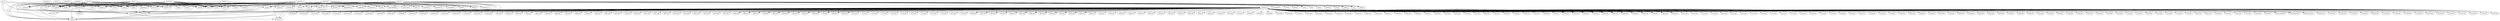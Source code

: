 digraph "source tree" {
"backend.c" -> "config.h" [len=5]
"backend.c" -> "stdio.h" [len=5]
"backend.c" -> "ctype.h" [len=5]
"backend.c" -> "errno.h" [len=5]
"backend.c" -> "types.h" [len=5]
"backend.c" -> "stat.h" [len=5]
"backend.c" -> "math.h" [len=5]
"backend.c" -> "stdlib.h" [len=5]
"backend.c" -> "string.h" [len=5]
"backend.c" -> "string.h" [len=5]
"backend.c" -> "strings.h" [len=5]
"backend.c" -> "fcntl.h" [len=5]
"backend.c" -> "fcntl.h" [len=5]
"backend.c" -> "time.h" [len=5]
"backend.c" -> "time.h" [len=5]
"backend.c" -> "time.h" [len=5]
"backend.c" -> "time.h" [len=5]
"backend.c" -> "unistd.h" [len=5]
"backend.c" -> "common.h" [len=5]
"backend.c" -> "frontend.h" [len=5]
"backend.c" -> "backend.h" [len=5]
"backend.c" -> "parser.h" [len=5]
"backend.c" -> "moves.h" [len=5]
"backend.c" -> "zippy.h" [len=5]
"backend.c" -> "backendz.h" [len=5]
"backend.c" -> "timeb.h" [len=5]
"childio.c" -> "config.h" [len=5]
"childio.c" -> "signal.h" [len=5]
"childio.c" -> "unistd.h" [len=5]
"childio.c" -> "common.h" [len=5]
"childio.c" -> "frontend.h" [len=5]
"childio.c" -> "errno.h" [len=5]
"childio.c" -> "stat.h" [len=5]
"childio.c" -> "ioctl.h" [len=5]
"childio.c" -> "stropts.h" [len=5]
"childio.c" -> "fcntl.h" [len=5]
"childio.c" -> "fcntl.h" [len=5]
"gamelist.c" -> "config.h" [len=5]
"gamelist.c" -> "stdio.h" [len=5]
"gamelist.c" -> "errno.h" [len=5]
"gamelist.c" -> "stdlib.h" [len=5]
"gamelist.c" -> "string.h" [len=5]
"gamelist.c" -> "string.h" [len=5]
"gamelist.c" -> "strings.h" [len=5]
"gamelist.c" -> "common.h" [len=5]
"gamelist.c" -> "frontend.h" [len=5]
"gamelist.c" -> "backend.h" [len=5]
"gamelist.c" -> "parser.h" [len=5]
"lists.c" -> "config.h" [len=5]
"lists.c" -> "stdio.h" [len=5]
"lists.c" -> "stdlib.h" [len=5]
"lists.c" -> "common.h" [len=5]
"lists.c" -> "lists.h" [len=5]
"moves.c" -> "config.h" [len=5]
"moves.c" -> "stdio.h" [len=5]
"moves.c" -> "string.h" [len=5]
"moves.c" -> "strings.h" [len=5]
"moves.c" -> "common.h" [len=5]
"moves.c" -> "backend.h" [len=5]
"moves.c" -> "moves.h" [len=5]
"moves.c" -> "parser.h" [len=5]
"pgntags.c" -> "config.h" [len=5]
"pgntags.c" -> "stdio.h" [len=5]
"pgntags.c" -> "errno.h" [len=5]
"pgntags.c" -> "ctype.h" [len=5]
"pgntags.c" -> "stdlib.h" [len=5]
"pgntags.c" -> "string.h" [len=5]
"pgntags.c" -> "string.h" [len=5]
"pgntags.c" -> "strings.h" [len=5]
"pgntags.c" -> "common.h" [len=5]
"pgntags.c" -> "frontend.h" [len=5]
"pgntags.c" -> "backend.h" [len=5]
"pgntags.c" -> "parser.h" [len=5]
"xboard.c" -> "config.h" [len=5]
"xboard.c" -> "stdio.h" [len=5]
"xboard.c" -> "ctype.h" [len=5]
"xboard.c" -> "signal.h" [len=5]
"xboard.c" -> "errno.h" [len=5]
"xboard.c" -> "types.h" [len=5]
"xboard.c" -> "stat.h" [len=5]
"xboard.c" -> "pwd.h" [len=5]
"xboard.c" -> "socket.h" [len=5]
"xboard.c" -> "in.h" [len=5]
"xboard.c" -> "netdb.h" [len=5]
"xboard.c" -> "socket.h" [len=5]
"xboard.c" -> "in.h" [len=5]
"xboard.c" -> "netdb.h" [len=5]
"xboard.c" -> "stdlib.h" [len=5]
"xboard.c" -> "string.h" [len=5]
"xboard.c" -> "string.h" [len=5]
"xboard.c" -> "strings.h" [len=5]
"xboard.c" -> "fcntl.h" [len=5]
"xboard.c" -> "fcntl.h" [len=5]
"xboard.c" -> "systeminfo.h" [len=5]
"xboard.c" -> "time.h" [len=5]
"xboard.c" -> "time.h" [len=5]
"xboard.c" -> "time.h" [len=5]
"xboard.c" -> "time.h" [len=5]
"xboard.c" -> "unistd.h" [len=5]
"xboard.c" -> "wait.h" [len=5]
"xboard.c" -> "dirent.h" [len=5]
"xboard.c" -> "ndir.h" [len=5]
"xboard.c" -> "dir.h" [len=5]
"xboard.c" -> "ndir.h" [len=5]
"xboard.c" -> "Intrinsic.h" [len=5]
"xboard.c" -> "StringDefs.h" [len=5]
"xboard.c" -> "Shell.h" [len=5]
"xboard.c" -> "Dialog.h" [len=5]
"xboard.c" -> "Form.h" [len=5]
"xboard.c" -> "List.h" [len=5]
"xboard.c" -> "Label.h" [len=5]
"xboard.c" -> "SimpleMenu.h" [len=5]
"xboard.c" -> "SmeBSB.h" [len=5]
"xboard.c" -> "SmeLine.h" [len=5]
"xboard.c" -> "Box.h" [len=5]
"xboard.c" -> "MenuButton.h" [len=5]
"xboard.c" -> "cursorfont.h" [len=5]
"xboard.c" -> "Text.h" [len=5]
"xboard.c" -> "AsciiText.h" [len=5]
"xboard.c" -> "xpm.h" [len=5]
"xboard.c" -> "common.h" [len=5]
"xboard.c" -> "frontend.h" [len=5]
"xboard.c" -> "backend.h" [len=5]
"xboard.c" -> "moves.h" [len=5]
"xboard.c" -> "xboard.h" [len=5]
"xboard.c" -> "childio.h" [len=5]
"xboard.c" -> "bitmaps.h" [len=5]
"xboard.c" -> "xgamelist.h" [len=5]
"xboard.c" -> "xedittags.h" [len=5]
"xedittags.c" -> "config.h" [len=5]
"xedittags.c" -> "stdio.h" [len=5]
"xedittags.c" -> "ctype.h" [len=5]
"xedittags.c" -> "errno.h" [len=5]
"xedittags.c" -> "types.h" [len=5]
"xedittags.c" -> "stdlib.h" [len=5]
"xedittags.c" -> "string.h" [len=5]
"xedittags.c" -> "string.h" [len=5]
"xedittags.c" -> "strings.h" [len=5]
"xedittags.c" -> "unistd.h" [len=5]
"xedittags.c" -> "Intrinsic.h" [len=5]
"xedittags.c" -> "StringDefs.h" [len=5]
"xedittags.c" -> "Shell.h" [len=5]
"xedittags.c" -> "Dialog.h" [len=5]
"xedittags.c" -> "Form.h" [len=5]
"xedittags.c" -> "List.h" [len=5]
"xedittags.c" -> "Label.h" [len=5]
"xedittags.c" -> "SimpleMenu.h" [len=5]
"xedittags.c" -> "SmeBSB.h" [len=5]
"xedittags.c" -> "SmeLine.h" [len=5]
"xedittags.c" -> "Box.h" [len=5]
"xedittags.c" -> "MenuButton.h" [len=5]
"xedittags.c" -> "cursorfont.h" [len=5]
"xedittags.c" -> "Text.h" [len=5]
"xedittags.c" -> "AsciiText.h" [len=5]
"xedittags.c" -> "Viewport.h" [len=5]
"xedittags.c" -> "common.h" [len=5]
"xedittags.c" -> "frontend.h" [len=5]
"xedittags.c" -> "backend.h" [len=5]
"xedittags.c" -> "xboard.h" [len=5]
"xedittags.c" -> "xedittags.h" [len=5]
"xgamelist.c" -> "config.h" [len=5]
"xgamelist.c" -> "stdio.h" [len=5]
"xgamelist.c" -> "ctype.h" [len=5]
"xgamelist.c" -> "errno.h" [len=5]
"xgamelist.c" -> "types.h" [len=5]
"xgamelist.c" -> "stdlib.h" [len=5]
"xgamelist.c" -> "string.h" [len=5]
"xgamelist.c" -> "string.h" [len=5]
"xgamelist.c" -> "strings.h" [len=5]
"xgamelist.c" -> "unistd.h" [len=5]
"xgamelist.c" -> "Intrinsic.h" [len=5]
"xgamelist.c" -> "StringDefs.h" [len=5]
"xgamelist.c" -> "Shell.h" [len=5]
"xgamelist.c" -> "Dialog.h" [len=5]
"xgamelist.c" -> "Form.h" [len=5]
"xgamelist.c" -> "List.h" [len=5]
"xgamelist.c" -> "Label.h" [len=5]
"xgamelist.c" -> "SimpleMenu.h" [len=5]
"xgamelist.c" -> "SmeBSB.h" [len=5]
"xgamelist.c" -> "SmeLine.h" [len=5]
"xgamelist.c" -> "Box.h" [len=5]
"xgamelist.c" -> "MenuButton.h" [len=5]
"xgamelist.c" -> "cursorfont.h" [len=5]
"xgamelist.c" -> "Text.h" [len=5]
"xgamelist.c" -> "AsciiText.h" [len=5]
"xgamelist.c" -> "Viewport.h" [len=5]
"xgamelist.c" -> "common.h" [len=5]
"xgamelist.c" -> "frontend.h" [len=5]
"xgamelist.c" -> "backend.h" [len=5]
"xgamelist.c" -> "xboard.h" [len=5]
"xgamelist.c" -> "xgamelist.h" [len=5]
"zic2xpm.c" -> "config.h" [len=5]
"zic2xpm.c" -> "stdio.h" [len=5]
"zic2xpm.c" -> "stdlib.h" [len=5]
"zippy.c" -> "config.h" [len=5]
"zippy.c" -> "stdio.h" [len=5]
"zippy.c" -> "errno.h" [len=5]
"zippy.c" -> "types.h" [len=5]
"zippy.c" -> "stat.h" [len=5]
"zippy.c" -> "ctype.h" [len=5]
"zippy.c" -> "stdlib.h" [len=5]
"zippy.c" -> "string.h" [len=5]
"zippy.c" -> "string.h" [len=5]
"zippy.c" -> "strings.h" [len=5]
"zippy.c" -> "time.h" [len=5]
"zippy.c" -> "time.h" [len=5]
"zippy.c" -> "time.h" [len=5]
"zippy.c" -> "time.h" [len=5]
"zippy.c" -> "unistd.h" [len=5]
"zippy.c" -> "common.h" [len=5]
"zippy.c" -> "zippy.h" [len=5]
"zippy.c" -> "frontend.h" [len=5]
"zippy.c" -> "backend.h" [len=5]
"zippy.c" -> "backendz.h" [len=5]
"zippy.c" -> "trivia.c" [len=5]
"parser.c" -> "stdio.h" [len=5]
"parser.c" -> "stdlib.h" [len=5]
"parser.c" -> "unistd.h" [len=5]
"parser.c" -> "io.h" [len=5]
"parser.c" -> "stdlib.h" [len=5]
"parser.c" -> "config.h" [len=5]
"parser.c" -> "ctype.h" [len=5]
"parser.c" -> "stdlib.h" [len=5]
"parser.c" -> "string.h" [len=5]
"parser.c" -> "string.h" [len=5]
"parser.c" -> "strings.h" [len=5]
"parser.c" -> "unistd.h" [len=5]
"parser.c" -> "errno.h" [len=5]
"parser.c" -> "fcntl.h" [len=5]
"parser.c" -> "common.h" [len=5]
"parser.c" -> "backend.h" [len=5]
"parser.c" -> "frontend.h" [len=5]
"parser.c" -> "parser.h" [len=5]
"parser.c" -> "moves.h" [len=5]
"parser.c" -> "stdlib.h" [len=5]
"backend.h" -> "lists.h" [len=5]
"backend.h" -> "frontend.h" [len=5]
"backend.h" -> "utility.h" [len=5]
"backendz.h" -> "common.h" [len=5]
"backendz.h" -> "frontend.h" [len=5]
"bitmaps.h" -> "p129s.bm" [len=5]
"bitmaps.h" -> "n129s.bm" [len=5]
"bitmaps.h" -> "b129s.bm" [len=5]
"bitmaps.h" -> "r129s.bm" [len=5]
"bitmaps.h" -> "q129s.bm" [len=5]
"bitmaps.h" -> "k129s.bm" [len=5]
"bitmaps.h" -> "p129o.bm" [len=5]
"bitmaps.h" -> "n129o.bm" [len=5]
"bitmaps.h" -> "b129o.bm" [len=5]
"bitmaps.h" -> "r129o.bm" [len=5]
"bitmaps.h" -> "q129o.bm" [len=5]
"bitmaps.h" -> "k129o.bm" [len=5]
"bitmaps.h" -> "p116s.bm" [len=5]
"bitmaps.h" -> "n116s.bm" [len=5]
"bitmaps.h" -> "b116s.bm" [len=5]
"bitmaps.h" -> "r116s.bm" [len=5]
"bitmaps.h" -> "q116s.bm" [len=5]
"bitmaps.h" -> "k116s.bm" [len=5]
"bitmaps.h" -> "p116o.bm" [len=5]
"bitmaps.h" -> "n116o.bm" [len=5]
"bitmaps.h" -> "b116o.bm" [len=5]
"bitmaps.h" -> "r116o.bm" [len=5]
"bitmaps.h" -> "q116o.bm" [len=5]
"bitmaps.h" -> "k116o.bm" [len=5]
"bitmaps.h" -> "p108s.bm" [len=5]
"bitmaps.h" -> "n108s.bm" [len=5]
"bitmaps.h" -> "b108s.bm" [len=5]
"bitmaps.h" -> "r108s.bm" [len=5]
"bitmaps.h" -> "q108s.bm" [len=5]
"bitmaps.h" -> "k108s.bm" [len=5]
"bitmaps.h" -> "p108o.bm" [len=5]
"bitmaps.h" -> "n108o.bm" [len=5]
"bitmaps.h" -> "b108o.bm" [len=5]
"bitmaps.h" -> "r108o.bm" [len=5]
"bitmaps.h" -> "q108o.bm" [len=5]
"bitmaps.h" -> "k108o.bm" [len=5]
"bitmaps.h" -> "p95s.bm" [len=5]
"bitmaps.h" -> "n95s.bm" [len=5]
"bitmaps.h" -> "b95s.bm" [len=5]
"bitmaps.h" -> "r95s.bm" [len=5]
"bitmaps.h" -> "q95s.bm" [len=5]
"bitmaps.h" -> "k95s.bm" [len=5]
"bitmaps.h" -> "p95o.bm" [len=5]
"bitmaps.h" -> "n95o.bm" [len=5]
"bitmaps.h" -> "b95o.bm" [len=5]
"bitmaps.h" -> "r95o.bm" [len=5]
"bitmaps.h" -> "q95o.bm" [len=5]
"bitmaps.h" -> "k95o.bm" [len=5]
"bitmaps.h" -> "p87s.bm" [len=5]
"bitmaps.h" -> "n87s.bm" [len=5]
"bitmaps.h" -> "b87s.bm" [len=5]
"bitmaps.h" -> "r87s.bm" [len=5]
"bitmaps.h" -> "q87s.bm" [len=5]
"bitmaps.h" -> "k87s.bm" [len=5]
"bitmaps.h" -> "p87o.bm" [len=5]
"bitmaps.h" -> "n87o.bm" [len=5]
"bitmaps.h" -> "b87o.bm" [len=5]
"bitmaps.h" -> "r87o.bm" [len=5]
"bitmaps.h" -> "q87o.bm" [len=5]
"bitmaps.h" -> "k87o.bm" [len=5]
"bitmaps.h" -> "p80s.bm" [len=5]
"bitmaps.h" -> "n80s.bm" [len=5]
"bitmaps.h" -> "b80s.bm" [len=5]
"bitmaps.h" -> "r80s.bm" [len=5]
"bitmaps.h" -> "q80s.bm" [len=5]
"bitmaps.h" -> "k80s.bm" [len=5]
"bitmaps.h" -> "p80o.bm" [len=5]
"bitmaps.h" -> "n80o.bm" [len=5]
"bitmaps.h" -> "b80o.bm" [len=5]
"bitmaps.h" -> "r80o.bm" [len=5]
"bitmaps.h" -> "q80o.bm" [len=5]
"bitmaps.h" -> "k80o.bm" [len=5]
"bitmaps.h" -> "p72s.bm" [len=5]
"bitmaps.h" -> "n72s.bm" [len=5]
"bitmaps.h" -> "b72s.bm" [len=5]
"bitmaps.h" -> "r72s.bm" [len=5]
"bitmaps.h" -> "q72s.bm" [len=5]
"bitmaps.h" -> "k72s.bm" [len=5]
"bitmaps.h" -> "p72o.bm" [len=5]
"bitmaps.h" -> "n72o.bm" [len=5]
"bitmaps.h" -> "b72o.bm" [len=5]
"bitmaps.h" -> "r72o.bm" [len=5]
"bitmaps.h" -> "q72o.bm" [len=5]
"bitmaps.h" -> "k72o.bm" [len=5]
"bitmaps.h" -> "p64s.bm" [len=5]
"bitmaps.h" -> "n64s.bm" [len=5]
"bitmaps.h" -> "b64s.bm" [len=5]
"bitmaps.h" -> "r64s.bm" [len=5]
"bitmaps.h" -> "q64s.bm" [len=5]
"bitmaps.h" -> "k64s.bm" [len=5]
"bitmaps.h" -> "p64o.bm" [len=5]
"bitmaps.h" -> "n64o.bm" [len=5]
"bitmaps.h" -> "b64o.bm" [len=5]
"bitmaps.h" -> "r64o.bm" [len=5]
"bitmaps.h" -> "q64o.bm" [len=5]
"bitmaps.h" -> "k64o.bm" [len=5]
"bitmaps.h" -> "p58s.bm" [len=5]
"bitmaps.h" -> "n58s.bm" [len=5]
"bitmaps.h" -> "b58s.bm" [len=5]
"bitmaps.h" -> "r58s.bm" [len=5]
"bitmaps.h" -> "q58s.bm" [len=5]
"bitmaps.h" -> "k58s.bm" [len=5]
"bitmaps.h" -> "p58o.bm" [len=5]
"bitmaps.h" -> "n58o.bm" [len=5]
"bitmaps.h" -> "b58o.bm" [len=5]
"bitmaps.h" -> "r58o.bm" [len=5]
"bitmaps.h" -> "q58o.bm" [len=5]
"bitmaps.h" -> "k58o.bm" [len=5]
"bitmaps.h" -> "p54s.bm" [len=5]
"bitmaps.h" -> "n54s.bm" [len=5]
"bitmaps.h" -> "b54s.bm" [len=5]
"bitmaps.h" -> "r54s.bm" [len=5]
"bitmaps.h" -> "q54s.bm" [len=5]
"bitmaps.h" -> "k54s.bm" [len=5]
"bitmaps.h" -> "p54o.bm" [len=5]
"bitmaps.h" -> "n54o.bm" [len=5]
"bitmaps.h" -> "b54o.bm" [len=5]
"bitmaps.h" -> "r54o.bm" [len=5]
"bitmaps.h" -> "q54o.bm" [len=5]
"bitmaps.h" -> "k54o.bm" [len=5]
"bitmaps.h" -> "p49s.bm" [len=5]
"bitmaps.h" -> "n49s.bm" [len=5]
"bitmaps.h" -> "b49s.bm" [len=5]
"bitmaps.h" -> "r49s.bm" [len=5]
"bitmaps.h" -> "q49s.bm" [len=5]
"bitmaps.h" -> "k49s.bm" [len=5]
"bitmaps.h" -> "p49o.bm" [len=5]
"bitmaps.h" -> "n49o.bm" [len=5]
"bitmaps.h" -> "b49o.bm" [len=5]
"bitmaps.h" -> "r49o.bm" [len=5]
"bitmaps.h" -> "q49o.bm" [len=5]
"bitmaps.h" -> "k49o.bm" [len=5]
"bitmaps.h" -> "p45s.bm" [len=5]
"bitmaps.h" -> "n45s.bm" [len=5]
"bitmaps.h" -> "b45s.bm" [len=5]
"bitmaps.h" -> "r45s.bm" [len=5]
"bitmaps.h" -> "q45s.bm" [len=5]
"bitmaps.h" -> "k45s.bm" [len=5]
"bitmaps.h" -> "p45o.bm" [len=5]
"bitmaps.h" -> "n45o.bm" [len=5]
"bitmaps.h" -> "b45o.bm" [len=5]
"bitmaps.h" -> "r45o.bm" [len=5]
"bitmaps.h" -> "q45o.bm" [len=5]
"bitmaps.h" -> "k45o.bm" [len=5]
"bitmaps.h" -> "p40s.bm" [len=5]
"bitmaps.h" -> "n40s.bm" [len=5]
"bitmaps.h" -> "b40s.bm" [len=5]
"bitmaps.h" -> "r40s.bm" [len=5]
"bitmaps.h" -> "q40s.bm" [len=5]
"bitmaps.h" -> "k40s.bm" [len=5]
"bitmaps.h" -> "p40o.bm" [len=5]
"bitmaps.h" -> "n40o.bm" [len=5]
"bitmaps.h" -> "b40o.bm" [len=5]
"bitmaps.h" -> "r40o.bm" [len=5]
"bitmaps.h" -> "q40o.bm" [len=5]
"bitmaps.h" -> "k40o.bm" [len=5]
"bitmaps.h" -> "p37s.bm" [len=5]
"bitmaps.h" -> "n37s.bm" [len=5]
"bitmaps.h" -> "b37s.bm" [len=5]
"bitmaps.h" -> "r37s.bm" [len=5]
"bitmaps.h" -> "q37s.bm" [len=5]
"bitmaps.h" -> "k37s.bm" [len=5]
"bitmaps.h" -> "p37o.bm" [len=5]
"bitmaps.h" -> "n37o.bm" [len=5]
"bitmaps.h" -> "b37o.bm" [len=5]
"bitmaps.h" -> "r37o.bm" [len=5]
"bitmaps.h" -> "q37o.bm" [len=5]
"bitmaps.h" -> "k37o.bm" [len=5]
"bitmaps.h" -> "p33s.bm" [len=5]
"bitmaps.h" -> "n33s.bm" [len=5]
"bitmaps.h" -> "b33s.bm" [len=5]
"bitmaps.h" -> "r33s.bm" [len=5]
"bitmaps.h" -> "q33s.bm" [len=5]
"bitmaps.h" -> "k33s.bm" [len=5]
"bitmaps.h" -> "p33o.bm" [len=5]
"bitmaps.h" -> "n33o.bm" [len=5]
"bitmaps.h" -> "b33o.bm" [len=5]
"bitmaps.h" -> "r33o.bm" [len=5]
"bitmaps.h" -> "q33o.bm" [len=5]
"bitmaps.h" -> "k33o.bm" [len=5]
"bitmaps.h" -> "p29s.bm" [len=5]
"bitmaps.h" -> "n29s.bm" [len=5]
"bitmaps.h" -> "b29s.bm" [len=5]
"bitmaps.h" -> "r29s.bm" [len=5]
"bitmaps.h" -> "q29s.bm" [len=5]
"bitmaps.h" -> "k29s.bm" [len=5]
"bitmaps.h" -> "p29o.bm" [len=5]
"bitmaps.h" -> "n29o.bm" [len=5]
"bitmaps.h" -> "b29o.bm" [len=5]
"bitmaps.h" -> "r29o.bm" [len=5]
"bitmaps.h" -> "q29o.bm" [len=5]
"bitmaps.h" -> "k29o.bm" [len=5]
"bitmaps.h" -> "p25s.bm" [len=5]
"bitmaps.h" -> "n25s.bm" [len=5]
"bitmaps.h" -> "b25s.bm" [len=5]
"bitmaps.h" -> "r25s.bm" [len=5]
"bitmaps.h" -> "q25s.bm" [len=5]
"bitmaps.h" -> "k25s.bm" [len=5]
"bitmaps.h" -> "p25o.bm" [len=5]
"bitmaps.h" -> "n25o.bm" [len=5]
"bitmaps.h" -> "b25o.bm" [len=5]
"bitmaps.h" -> "r25o.bm" [len=5]
"bitmaps.h" -> "q25o.bm" [len=5]
"bitmaps.h" -> "k25o.bm" [len=5]
"bitmaps.h" -> "p21s.bm" [len=5]
"bitmaps.h" -> "n21s.bm" [len=5]
"bitmaps.h" -> "b21s.bm" [len=5]
"bitmaps.h" -> "r21s.bm" [len=5]
"bitmaps.h" -> "q21s.bm" [len=5]
"bitmaps.h" -> "k21s.bm" [len=5]
"bitmaps.h" -> "p21o.bm" [len=5]
"bitmaps.h" -> "n21o.bm" [len=5]
"bitmaps.h" -> "b21o.bm" [len=5]
"bitmaps.h" -> "r21o.bm" [len=5]
"bitmaps.h" -> "q21o.bm" [len=5]
"bitmaps.h" -> "k21o.bm" [len=5]
"bitmaps.h" -> "icon_white.bm" [len=5]
"bitmaps.h" -> "icon_black.bm" [len=5]
"bitmaps.h" -> "checkmark.bm" [len=5]
"bitmaps.h" -> "p80s.bm" [len=5]
"bitmaps.h" -> "n80s.bm" [len=5]
"bitmaps.h" -> "b80s.bm" [len=5]
"bitmaps.h" -> "r80s.bm" [len=5]
"bitmaps.h" -> "q80s.bm" [len=5]
"bitmaps.h" -> "k80s.bm" [len=5]
"bitmaps.h" -> "p80o.bm" [len=5]
"bitmaps.h" -> "n80o.bm" [len=5]
"bitmaps.h" -> "b80o.bm" [len=5]
"bitmaps.h" -> "r80o.bm" [len=5]
"bitmaps.h" -> "q80o.bm" [len=5]
"bitmaps.h" -> "k80o.bm" [len=5]
"bitmaps.h" -> "p64s.bm" [len=5]
"bitmaps.h" -> "n64s.bm" [len=5]
"bitmaps.h" -> "b64s.bm" [len=5]
"bitmaps.h" -> "r64s.bm" [len=5]
"bitmaps.h" -> "q64s.bm" [len=5]
"bitmaps.h" -> "k64s.bm" [len=5]
"bitmaps.h" -> "p64o.bm" [len=5]
"bitmaps.h" -> "n64o.bm" [len=5]
"bitmaps.h" -> "b64o.bm" [len=5]
"bitmaps.h" -> "r64o.bm" [len=5]
"bitmaps.h" -> "q64o.bm" [len=5]
"bitmaps.h" -> "k64o.bm" [len=5]
"bitmaps.h" -> "p40s.bm" [len=5]
"bitmaps.h" -> "n40s.bm" [len=5]
"bitmaps.h" -> "b40s.bm" [len=5]
"bitmaps.h" -> "r40s.bm" [len=5]
"bitmaps.h" -> "q40s.bm" [len=5]
"bitmaps.h" -> "k40s.bm" [len=5]
"bitmaps.h" -> "p40o.bm" [len=5]
"bitmaps.h" -> "n40o.bm" [len=5]
"bitmaps.h" -> "b40o.bm" [len=5]
"bitmaps.h" -> "r40o.bm" [len=5]
"bitmaps.h" -> "q40o.bm" [len=5]
"bitmaps.h" -> "k40o.bm" [len=5]
"bitmaps.h" -> "icon_white.bm" [len=5]
"bitmaps.h" -> "icon_black.bm" [len=5]
"bitmaps.h" -> "checkmark.bm" [len=5]
"common.h" -> "Intrinsic.h" [len=5]
"frontend.h" -> "stdio.h" [len=5]
"xboard.h" -> "stdio.h" [len=5]
}
